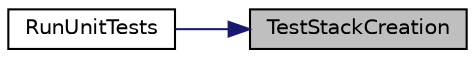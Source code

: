 digraph "TestStackCreation"
{
 // LATEX_PDF_SIZE
  edge [fontname="Helvetica",fontsize="10",labelfontname="Helvetica",labelfontsize="10"];
  node [fontname="Helvetica",fontsize="10",shape=record];
  rankdir="RL";
  Node1 [label="TestStackCreation",height=0.2,width=0.4,color="black", fillcolor="grey75", style="filled", fontcolor="black",tooltip="tests stack creation"];
  Node1 -> Node2 [dir="back",color="midnightblue",fontsize="10",style="solid",fontname="Helvetica"];
  Node2 [label="RunUnitTests",height=0.2,width=0.4,color="black", fillcolor="white", style="filled",URL="$_tests_8h.html#aa97a9cda58fa10ff835b18f62ca5ac81",tooltip=" "];
}
